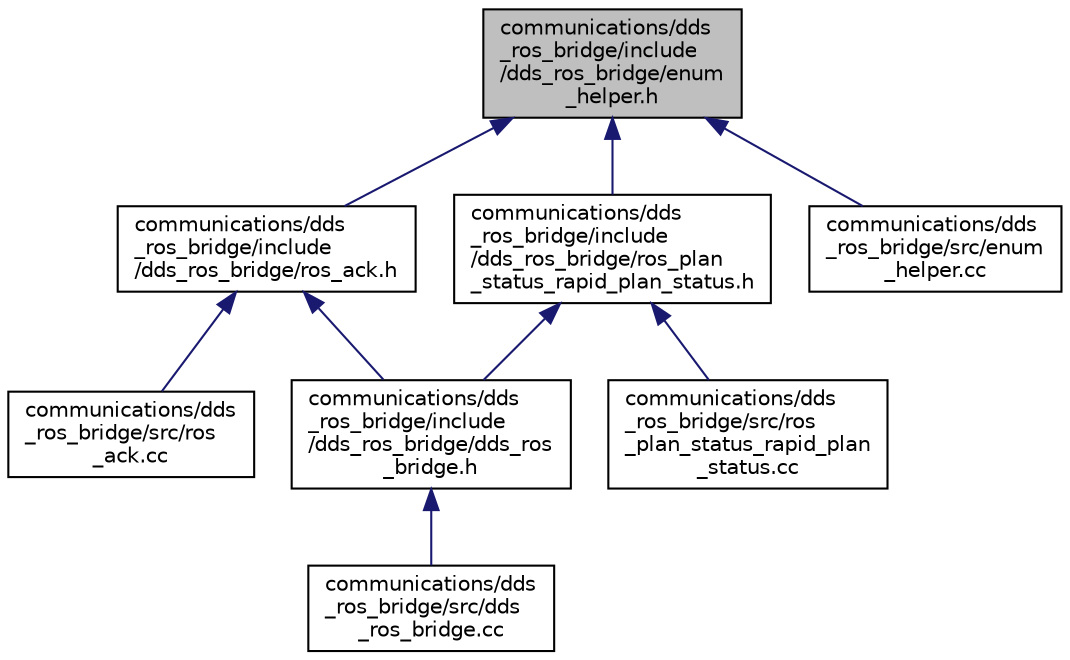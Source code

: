 digraph "communications/dds_ros_bridge/include/dds_ros_bridge/enum_helper.h"
{
 // LATEX_PDF_SIZE
  edge [fontname="Helvetica",fontsize="10",labelfontname="Helvetica",labelfontsize="10"];
  node [fontname="Helvetica",fontsize="10",shape=record];
  Node1 [label="communications/dds\l_ros_bridge/include\l/dds_ros_bridge/enum\l_helper.h",height=0.2,width=0.4,color="black", fillcolor="grey75", style="filled", fontcolor="black",tooltip=" "];
  Node1 -> Node2 [dir="back",color="midnightblue",fontsize="10",style="solid",fontname="Helvetica"];
  Node2 [label="communications/dds\l_ros_bridge/include\l/dds_ros_bridge/ros_ack.h",height=0.2,width=0.4,color="black", fillcolor="white", style="filled",URL="$ros__ack_8h.html",tooltip=" "];
  Node2 -> Node3 [dir="back",color="midnightblue",fontsize="10",style="solid",fontname="Helvetica"];
  Node3 [label="communications/dds\l_ros_bridge/include\l/dds_ros_bridge/dds_ros\l_bridge.h",height=0.2,width=0.4,color="black", fillcolor="white", style="filled",URL="$dds__ros__bridge_8h.html",tooltip=" "];
  Node3 -> Node4 [dir="back",color="midnightblue",fontsize="10",style="solid",fontname="Helvetica"];
  Node4 [label="communications/dds\l_ros_bridge/src/dds\l_ros_bridge.cc",height=0.2,width=0.4,color="black", fillcolor="white", style="filled",URL="$dds__ros__bridge_8cc.html",tooltip=" "];
  Node2 -> Node5 [dir="back",color="midnightblue",fontsize="10",style="solid",fontname="Helvetica"];
  Node5 [label="communications/dds\l_ros_bridge/src/ros\l_ack.cc",height=0.2,width=0.4,color="black", fillcolor="white", style="filled",URL="$ros__ack_8cc.html",tooltip=" "];
  Node1 -> Node6 [dir="back",color="midnightblue",fontsize="10",style="solid",fontname="Helvetica"];
  Node6 [label="communications/dds\l_ros_bridge/include\l/dds_ros_bridge/ros_plan\l_status_rapid_plan_status.h",height=0.2,width=0.4,color="black", fillcolor="white", style="filled",URL="$ros__plan__status__rapid__plan__status_8h.html",tooltip=" "];
  Node6 -> Node3 [dir="back",color="midnightblue",fontsize="10",style="solid",fontname="Helvetica"];
  Node6 -> Node7 [dir="back",color="midnightblue",fontsize="10",style="solid",fontname="Helvetica"];
  Node7 [label="communications/dds\l_ros_bridge/src/ros\l_plan_status_rapid_plan\l_status.cc",height=0.2,width=0.4,color="black", fillcolor="white", style="filled",URL="$ros__plan__status__rapid__plan__status_8cc.html",tooltip=" "];
  Node1 -> Node8 [dir="back",color="midnightblue",fontsize="10",style="solid",fontname="Helvetica"];
  Node8 [label="communications/dds\l_ros_bridge/src/enum\l_helper.cc",height=0.2,width=0.4,color="black", fillcolor="white", style="filled",URL="$enum__helper_8cc.html",tooltip=" "];
}
